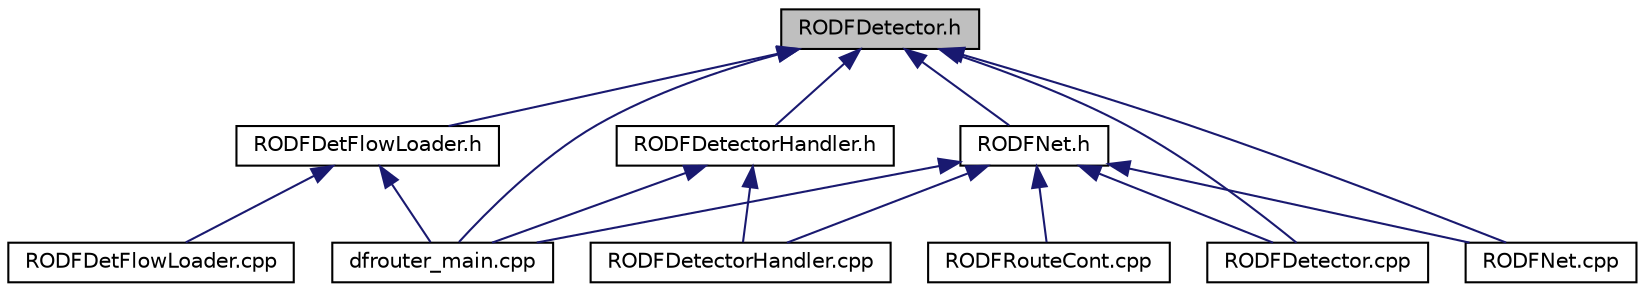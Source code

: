 digraph "RODFDetector.h"
{
  edge [fontname="Helvetica",fontsize="10",labelfontname="Helvetica",labelfontsize="10"];
  node [fontname="Helvetica",fontsize="10",shape=record];
  Node18 [label="RODFDetector.h",height=0.2,width=0.4,color="black", fillcolor="grey75", style="filled", fontcolor="black"];
  Node18 -> Node19 [dir="back",color="midnightblue",fontsize="10",style="solid",fontname="Helvetica"];
  Node19 [label="RODFNet.h",height=0.2,width=0.4,color="black", fillcolor="white", style="filled",URL="$d7/d79/_r_o_d_f_net_8h.html"];
  Node19 -> Node20 [dir="back",color="midnightblue",fontsize="10",style="solid",fontname="Helvetica"];
  Node20 [label="dfrouter_main.cpp",height=0.2,width=0.4,color="black", fillcolor="white", style="filled",URL="$dd/d92/dfrouter__main_8cpp.html"];
  Node19 -> Node21 [dir="back",color="midnightblue",fontsize="10",style="solid",fontname="Helvetica"];
  Node21 [label="RODFDetector.cpp",height=0.2,width=0.4,color="black", fillcolor="white", style="filled",URL="$da/db8/_r_o_d_f_detector_8cpp.html"];
  Node19 -> Node22 [dir="back",color="midnightblue",fontsize="10",style="solid",fontname="Helvetica"];
  Node22 [label="RODFDetectorHandler.cpp",height=0.2,width=0.4,color="black", fillcolor="white", style="filled",URL="$de/d7b/_r_o_d_f_detector_handler_8cpp.html"];
  Node19 -> Node23 [dir="back",color="midnightblue",fontsize="10",style="solid",fontname="Helvetica"];
  Node23 [label="RODFNet.cpp",height=0.2,width=0.4,color="black", fillcolor="white", style="filled",URL="$d6/d57/_r_o_d_f_net_8cpp.html"];
  Node19 -> Node24 [dir="back",color="midnightblue",fontsize="10",style="solid",fontname="Helvetica"];
  Node24 [label="RODFRouteCont.cpp",height=0.2,width=0.4,color="black", fillcolor="white", style="filled",URL="$d3/db7/_r_o_d_f_route_cont_8cpp.html"];
  Node18 -> Node20 [dir="back",color="midnightblue",fontsize="10",style="solid",fontname="Helvetica"];
  Node18 -> Node25 [dir="back",color="midnightblue",fontsize="10",style="solid",fontname="Helvetica"];
  Node25 [label="RODFDetectorHandler.h",height=0.2,width=0.4,color="black", fillcolor="white", style="filled",URL="$da/d5a/_r_o_d_f_detector_handler_8h.html"];
  Node25 -> Node20 [dir="back",color="midnightblue",fontsize="10",style="solid",fontname="Helvetica"];
  Node25 -> Node22 [dir="back",color="midnightblue",fontsize="10",style="solid",fontname="Helvetica"];
  Node18 -> Node26 [dir="back",color="midnightblue",fontsize="10",style="solid",fontname="Helvetica"];
  Node26 [label="RODFDetFlowLoader.h",height=0.2,width=0.4,color="black", fillcolor="white", style="filled",URL="$d4/dda/_r_o_d_f_det_flow_loader_8h.html"];
  Node26 -> Node20 [dir="back",color="midnightblue",fontsize="10",style="solid",fontname="Helvetica"];
  Node26 -> Node27 [dir="back",color="midnightblue",fontsize="10",style="solid",fontname="Helvetica"];
  Node27 [label="RODFDetFlowLoader.cpp",height=0.2,width=0.4,color="black", fillcolor="white", style="filled",URL="$d3/d61/_r_o_d_f_det_flow_loader_8cpp.html"];
  Node18 -> Node21 [dir="back",color="midnightblue",fontsize="10",style="solid",fontname="Helvetica"];
  Node18 -> Node23 [dir="back",color="midnightblue",fontsize="10",style="solid",fontname="Helvetica"];
}
